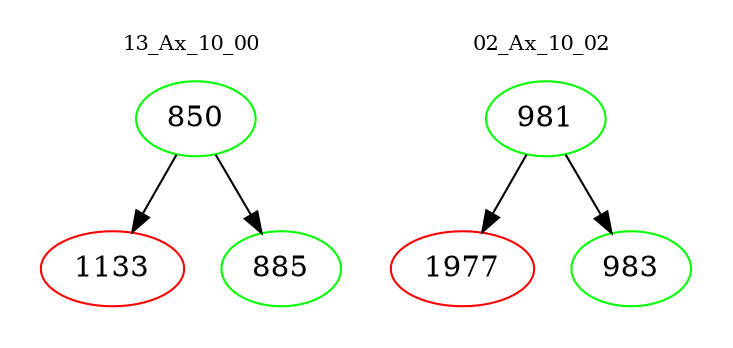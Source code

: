 digraph{
subgraph cluster_0 {
color = white
label = "13_Ax_10_00";
fontsize=10;
T0_850 [label="850", color="green"]
T0_850 -> T0_1133 [color="black"]
T0_1133 [label="1133", color="red"]
T0_850 -> T0_885 [color="black"]
T0_885 [label="885", color="green"]
}
subgraph cluster_1 {
color = white
label = "02_Ax_10_02";
fontsize=10;
T1_981 [label="981", color="green"]
T1_981 -> T1_1977 [color="black"]
T1_1977 [label="1977", color="red"]
T1_981 -> T1_983 [color="black"]
T1_983 [label="983", color="green"]
}
}
